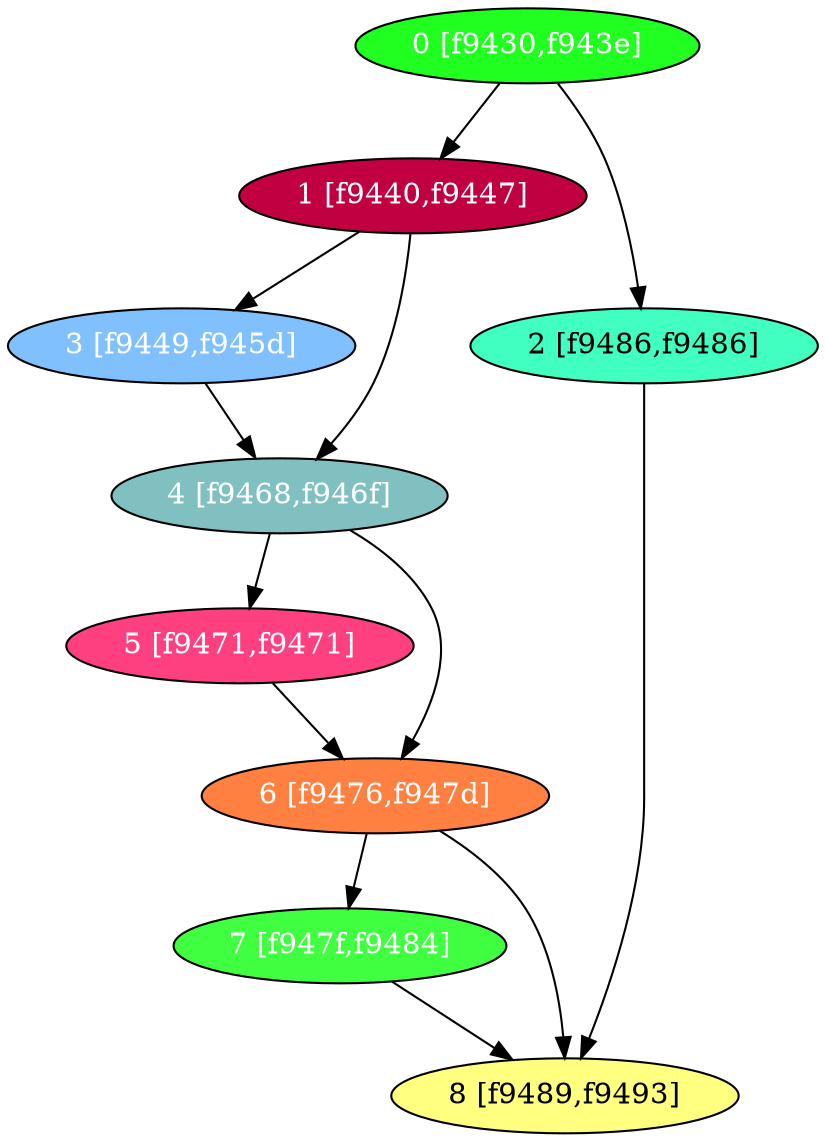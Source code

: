 diGraph libnss3{
	libnss3_0  [style=filled fillcolor="#20FF20" fontcolor="#ffffff" shape=oval label="0 [f9430,f943e]"]
	libnss3_1  [style=filled fillcolor="#C00040" fontcolor="#ffffff" shape=oval label="1 [f9440,f9447]"]
	libnss3_2  [style=filled fillcolor="#40FFC0" fontcolor="#000000" shape=oval label="2 [f9486,f9486]"]
	libnss3_3  [style=filled fillcolor="#80C0FF" fontcolor="#ffffff" shape=oval label="3 [f9449,f945d]"]
	libnss3_4  [style=filled fillcolor="#80C0C0" fontcolor="#ffffff" shape=oval label="4 [f9468,f946f]"]
	libnss3_5  [style=filled fillcolor="#FF4080" fontcolor="#ffffff" shape=oval label="5 [f9471,f9471]"]
	libnss3_6  [style=filled fillcolor="#FF8040" fontcolor="#ffffff" shape=oval label="6 [f9476,f947d]"]
	libnss3_7  [style=filled fillcolor="#40FF40" fontcolor="#ffffff" shape=oval label="7 [f947f,f9484]"]
	libnss3_8  [style=filled fillcolor="#FFFF80" fontcolor="#000000" shape=oval label="8 [f9489,f9493]"]

	libnss3_0 -> libnss3_1
	libnss3_0 -> libnss3_2
	libnss3_1 -> libnss3_3
	libnss3_1 -> libnss3_4
	libnss3_2 -> libnss3_8
	libnss3_3 -> libnss3_4
	libnss3_4 -> libnss3_5
	libnss3_4 -> libnss3_6
	libnss3_5 -> libnss3_6
	libnss3_6 -> libnss3_7
	libnss3_6 -> libnss3_8
	libnss3_7 -> libnss3_8
}